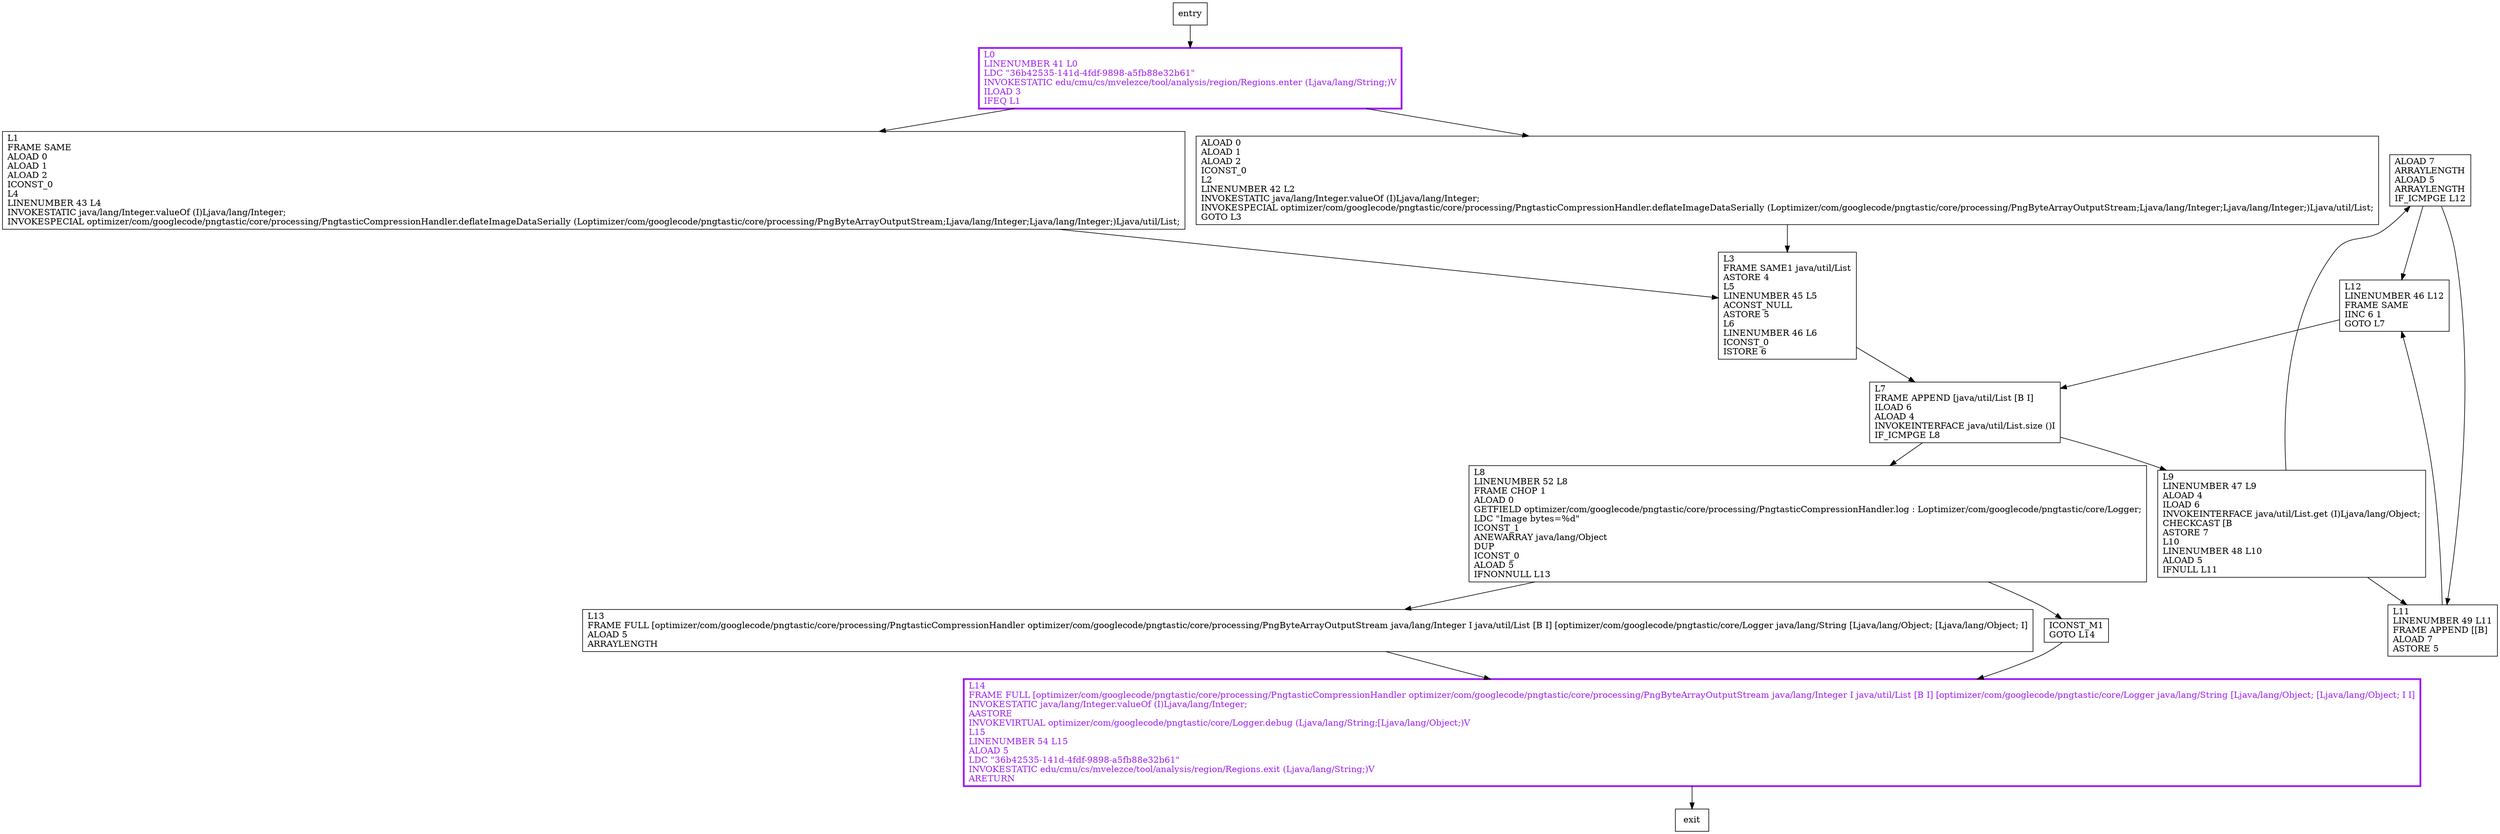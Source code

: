 digraph deflate {
node [shape=record];
1595854593 [label="ALOAD 7\lARRAYLENGTH\lALOAD 5\lARRAYLENGTH\lIF_ICMPGE L12\l"];
710538506 [label="L1\lFRAME SAME\lALOAD 0\lALOAD 1\lALOAD 2\lICONST_0\lL4\lLINENUMBER 43 L4\lINVOKESTATIC java/lang/Integer.valueOf (I)Ljava/lang/Integer;\lINVOKESPECIAL optimizer/com/googlecode/pngtastic/core/processing/PngtasticCompressionHandler.deflateImageDataSerially (Loptimizer/com/googlecode/pngtastic/core/processing/PngByteArrayOutputStream;Ljava/lang/Integer;Ljava/lang/Integer;)Ljava/util/List;\l"];
26194093 [label="L8\lLINENUMBER 52 L8\lFRAME CHOP 1\lALOAD 0\lGETFIELD optimizer/com/googlecode/pngtastic/core/processing/PngtasticCompressionHandler.log : Loptimizer/com/googlecode/pngtastic/core/Logger;\lLDC \"Image bytes=%d\"\lICONST_1\lANEWARRAY java/lang/Object\lDUP\lICONST_0\lALOAD 5\lIFNONNULL L13\l"];
835240128 [label="L0\lLINENUMBER 41 L0\lLDC \"36b42535-141d-4fdf-9898-a5fb88e32b61\"\lINVOKESTATIC edu/cmu/cs/mvelezce/tool/analysis/region/Regions.enter (Ljava/lang/String;)V\lILOAD 3\lIFEQ L1\l"];
417944757 [label="L7\lFRAME APPEND [java/util/List [B I]\lILOAD 6\lALOAD 4\lINVOKEINTERFACE java/util/List.size ()I\lIF_ICMPGE L8\l"];
1146215134 [label="L13\lFRAME FULL [optimizer/com/googlecode/pngtastic/core/processing/PngtasticCompressionHandler optimizer/com/googlecode/pngtastic/core/processing/PngByteArrayOutputStream java/lang/Integer I java/util/List [B I] [optimizer/com/googlecode/pngtastic/core/Logger java/lang/String [Ljava/lang/Object; [Ljava/lang/Object; I]\lALOAD 5\lARRAYLENGTH\l"];
594019991 [label="L12\lLINENUMBER 46 L12\lFRAME SAME\lIINC 6 1\lGOTO L7\l"];
245472280 [label="L14\lFRAME FULL [optimizer/com/googlecode/pngtastic/core/processing/PngtasticCompressionHandler optimizer/com/googlecode/pngtastic/core/processing/PngByteArrayOutputStream java/lang/Integer I java/util/List [B I] [optimizer/com/googlecode/pngtastic/core/Logger java/lang/String [Ljava/lang/Object; [Ljava/lang/Object; I I]\lINVOKESTATIC java/lang/Integer.valueOf (I)Ljava/lang/Integer;\lAASTORE\lINVOKEVIRTUAL optimizer/com/googlecode/pngtastic/core/Logger.debug (Ljava/lang/String;[Ljava/lang/Object;)V\lL15\lLINENUMBER 54 L15\lALOAD 5\lLDC \"36b42535-141d-4fdf-9898-a5fb88e32b61\"\lINVOKESTATIC edu/cmu/cs/mvelezce/tool/analysis/region/Regions.exit (Ljava/lang/String;)V\lARETURN\l"];
1679549491 [label="L9\lLINENUMBER 47 L9\lALOAD 4\lILOAD 6\lINVOKEINTERFACE java/util/List.get (I)Ljava/lang/Object;\lCHECKCAST [B\lASTORE 7\lL10\lLINENUMBER 48 L10\lALOAD 5\lIFNULL L11\l"];
1991680123 [label="L3\lFRAME SAME1 java/util/List\lASTORE 4\lL5\lLINENUMBER 45 L5\lACONST_NULL\lASTORE 5\lL6\lLINENUMBER 46 L6\lICONST_0\lISTORE 6\l"];
484970911 [label="L11\lLINENUMBER 49 L11\lFRAME APPEND [[B]\lALOAD 7\lASTORE 5\l"];
282925789 [label="ALOAD 0\lALOAD 1\lALOAD 2\lICONST_0\lL2\lLINENUMBER 42 L2\lINVOKESTATIC java/lang/Integer.valueOf (I)Ljava/lang/Integer;\lINVOKESPECIAL optimizer/com/googlecode/pngtastic/core/processing/PngtasticCompressionHandler.deflateImageDataSerially (Loptimizer/com/googlecode/pngtastic/core/processing/PngByteArrayOutputStream;Ljava/lang/Integer;Ljava/lang/Integer;)Ljava/util/List;\lGOTO L3\l"];
1830708114 [label="ICONST_M1\lGOTO L14\l"];
entry;
exit;
1595854593 -> 484970911;
1595854593 -> 594019991;
710538506 -> 1991680123;
26194093 -> 1146215134;
26194093 -> 1830708114;
835240128 -> 710538506;
835240128 -> 282925789;
417944757 -> 1679549491;
417944757 -> 26194093;
1146215134 -> 245472280;
594019991 -> 417944757;
entry -> 835240128;
245472280 -> exit;
1679549491 -> 1595854593;
1679549491 -> 484970911;
1991680123 -> 417944757;
484970911 -> 594019991;
282925789 -> 1991680123;
1830708114 -> 245472280;
245472280[fontcolor="purple", penwidth=3, color="purple"];
835240128[fontcolor="purple", penwidth=3, color="purple"];
}
